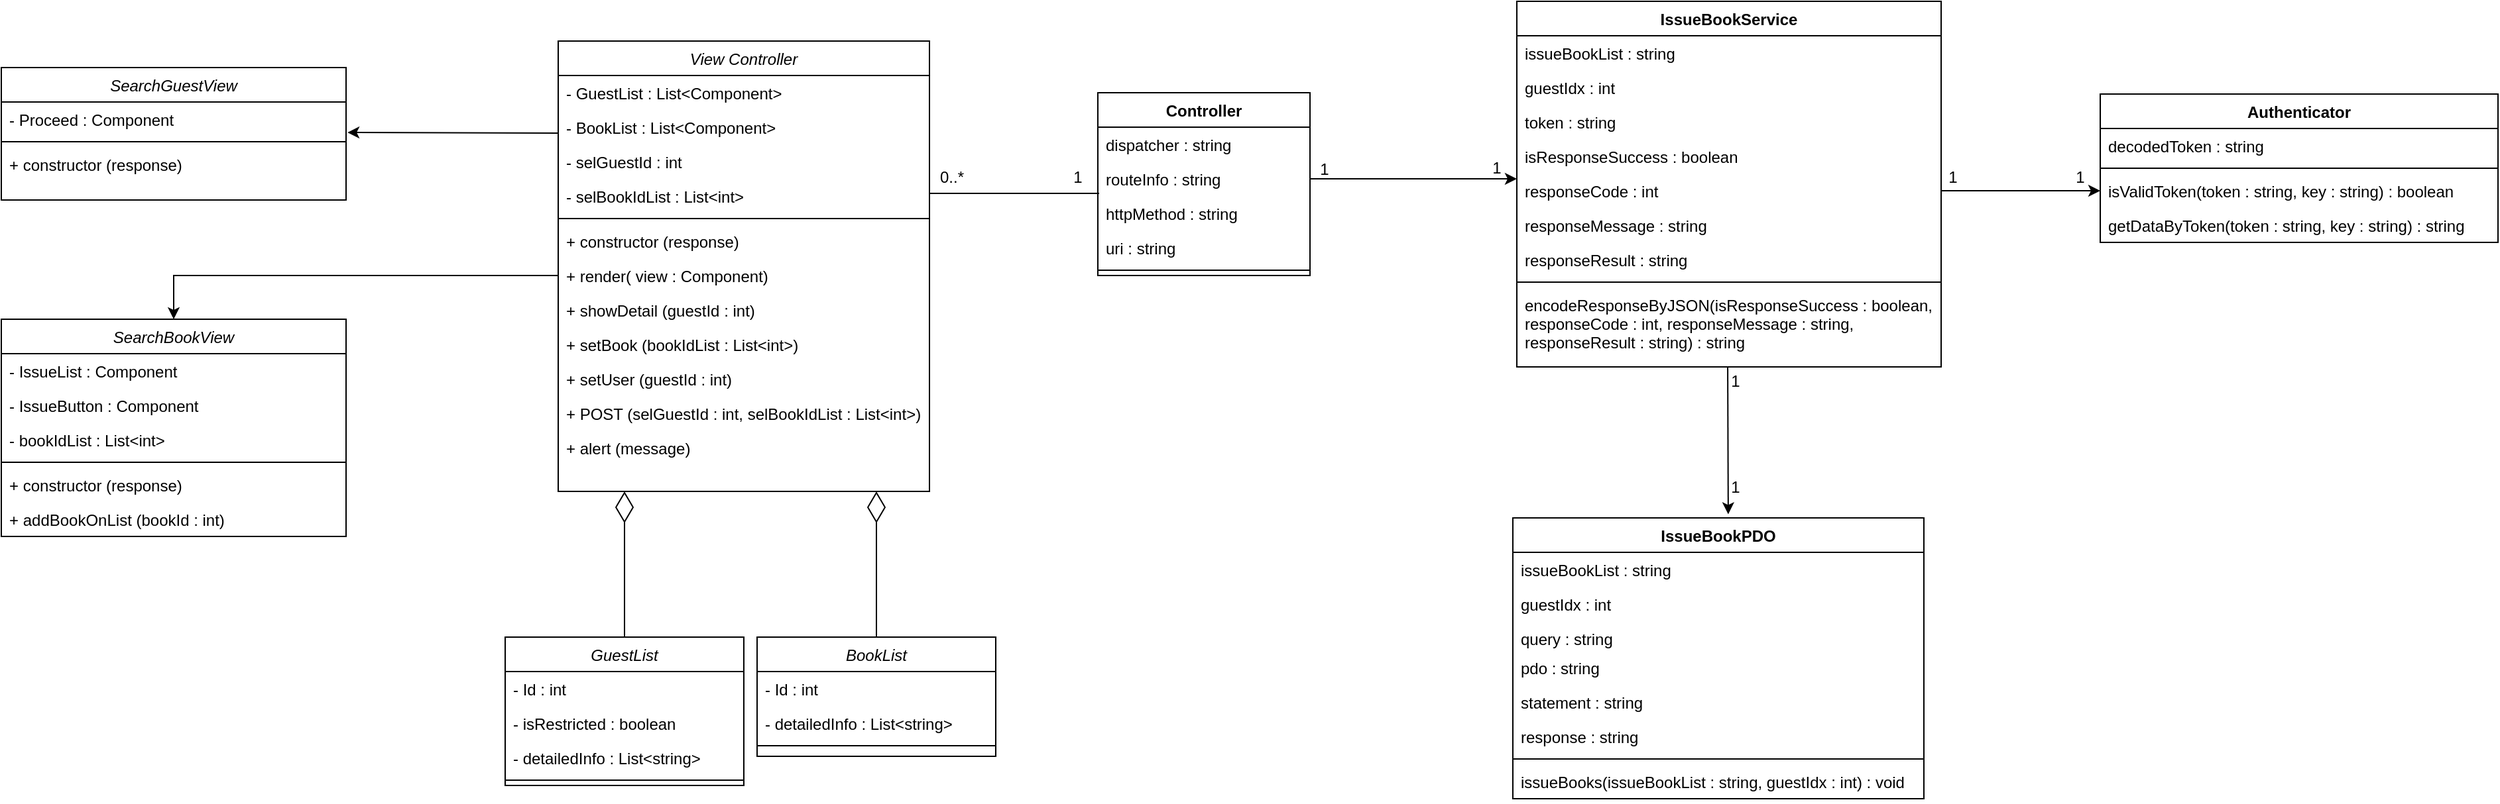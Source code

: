 <?xml version="1.0" encoding="UTF-8"?>
<mxfile version="14.6.13" type="google">
  <diagram id="C5RBs43oDa-KdzZeNtuy" name="Page-1">
    <mxGraphModel dx="1361" dy="767" grid="1" gridSize="10" guides="1" tooltips="1" connect="1" arrows="1" fold="1" page="1" pageScale="1" pageWidth="827" pageHeight="1169" math="0" shadow="0">
      <root>
        <mxCell id="WIyWlLk6GJQsqaUBKTNV-0" />
        <mxCell id="WIyWlLk6GJQsqaUBKTNV-1" parent="WIyWlLk6GJQsqaUBKTNV-0" />
        <mxCell id="4Fdlesm5TNwxpfBw2Bgw-7" value="View Controller" style="swimlane;fontStyle=2;align=center;verticalAlign=top;childLayout=stackLayout;horizontal=1;startSize=26;horizontalStack=0;resizeParent=1;resizeLast=0;collapsible=1;marginBottom=0;rounded=0;shadow=0;strokeWidth=1;" parent="WIyWlLk6GJQsqaUBKTNV-1" vertex="1">
          <mxGeometry x="-300" y="130" width="280" height="340" as="geometry">
            <mxRectangle x="230" y="140" width="160" height="26" as="alternateBounds" />
          </mxGeometry>
        </mxCell>
        <mxCell id="4Fdlesm5TNwxpfBw2Bgw-8" value="- GuestList : List&lt;Component&gt;" style="text;align=left;verticalAlign=top;spacingLeft=4;spacingRight=4;overflow=hidden;rotatable=0;points=[[0,0.5],[1,0.5]];portConstraint=eastwest;rounded=0;shadow=0;html=0;" parent="4Fdlesm5TNwxpfBw2Bgw-7" vertex="1">
          <mxGeometry y="26" width="280" height="26" as="geometry" />
        </mxCell>
        <mxCell id="4Fdlesm5TNwxpfBw2Bgw-9" value="- BookList : List&lt;Component&gt;" style="text;align=left;verticalAlign=top;spacingLeft=4;spacingRight=4;overflow=hidden;rotatable=0;points=[[0,0.5],[1,0.5]];portConstraint=eastwest;rounded=0;shadow=0;html=0;" parent="4Fdlesm5TNwxpfBw2Bgw-7" vertex="1">
          <mxGeometry y="52" width="280" height="26" as="geometry" />
        </mxCell>
        <mxCell id="4Fdlesm5TNwxpfBw2Bgw-30" value="- selGuestId : int" style="text;align=left;verticalAlign=top;spacingLeft=4;spacingRight=4;overflow=hidden;rotatable=0;points=[[0,0.5],[1,0.5]];portConstraint=eastwest;rounded=0;shadow=0;html=0;" parent="4Fdlesm5TNwxpfBw2Bgw-7" vertex="1">
          <mxGeometry y="78" width="280" height="26" as="geometry" />
        </mxCell>
        <mxCell id="4Fdlesm5TNwxpfBw2Bgw-31" value="- selBookIdList : List&lt;int&gt;" style="text;align=left;verticalAlign=top;spacingLeft=4;spacingRight=4;overflow=hidden;rotatable=0;points=[[0,0.5],[1,0.5]];portConstraint=eastwest;rounded=0;shadow=0;html=0;" parent="4Fdlesm5TNwxpfBw2Bgw-7" vertex="1">
          <mxGeometry y="104" width="280" height="26" as="geometry" />
        </mxCell>
        <mxCell id="4Fdlesm5TNwxpfBw2Bgw-10" value="" style="line;html=1;strokeWidth=1;align=left;verticalAlign=middle;spacingTop=-1;spacingLeft=3;spacingRight=3;rotatable=0;labelPosition=right;points=[];portConstraint=eastwest;" parent="4Fdlesm5TNwxpfBw2Bgw-7" vertex="1">
          <mxGeometry y="130" width="280" height="8" as="geometry" />
        </mxCell>
        <mxCell id="4Fdlesm5TNwxpfBw2Bgw-12" value="+ constructor (response)" style="text;align=left;verticalAlign=top;spacingLeft=4;spacingRight=4;overflow=hidden;rotatable=0;points=[[0,0.5],[1,0.5]];portConstraint=eastwest;rounded=0;shadow=0;html=0;" parent="4Fdlesm5TNwxpfBw2Bgw-7" vertex="1">
          <mxGeometry y="138" width="280" height="26" as="geometry" />
        </mxCell>
        <mxCell id="4Fdlesm5TNwxpfBw2Bgw-11" value="+ render( view : Component)" style="text;align=left;verticalAlign=top;spacingLeft=4;spacingRight=4;overflow=hidden;rotatable=0;points=[[0,0.5],[1,0.5]];portConstraint=eastwest;rounded=0;shadow=0;html=0;" parent="4Fdlesm5TNwxpfBw2Bgw-7" vertex="1">
          <mxGeometry y="164" width="280" height="26" as="geometry" />
        </mxCell>
        <mxCell id="4Fdlesm5TNwxpfBw2Bgw-13" value="+ showDetail (guestId : int)" style="text;align=left;verticalAlign=top;spacingLeft=4;spacingRight=4;overflow=hidden;rotatable=0;points=[[0,0.5],[1,0.5]];portConstraint=eastwest;rounded=0;shadow=0;html=0;" parent="4Fdlesm5TNwxpfBw2Bgw-7" vertex="1">
          <mxGeometry y="190" width="280" height="26" as="geometry" />
        </mxCell>
        <mxCell id="4Fdlesm5TNwxpfBw2Bgw-28" value="+ setBook (bookIdList : List&lt;int&gt;)" style="text;align=left;verticalAlign=top;spacingLeft=4;spacingRight=4;overflow=hidden;rotatable=0;points=[[0,0.5],[1,0.5]];portConstraint=eastwest;rounded=0;shadow=0;html=0;" parent="4Fdlesm5TNwxpfBw2Bgw-7" vertex="1">
          <mxGeometry y="216" width="280" height="26" as="geometry" />
        </mxCell>
        <mxCell id="4Fdlesm5TNwxpfBw2Bgw-21" value="+ setUser (guestId : int)" style="text;align=left;verticalAlign=top;spacingLeft=4;spacingRight=4;overflow=hidden;rotatable=0;points=[[0,0.5],[1,0.5]];portConstraint=eastwest;rounded=0;shadow=0;html=0;" parent="4Fdlesm5TNwxpfBw2Bgw-7" vertex="1">
          <mxGeometry y="242" width="280" height="26" as="geometry" />
        </mxCell>
        <mxCell id="4Fdlesm5TNwxpfBw2Bgw-32" value="+ POST (selGuestId : int, selBookIdList : List&lt;int&gt;)" style="text;align=left;verticalAlign=top;spacingLeft=4;spacingRight=4;overflow=hidden;rotatable=0;points=[[0,0.5],[1,0.5]];portConstraint=eastwest;rounded=0;shadow=0;html=0;" parent="4Fdlesm5TNwxpfBw2Bgw-7" vertex="1">
          <mxGeometry y="268" width="280" height="26" as="geometry" />
        </mxCell>
        <mxCell id="4Fdlesm5TNwxpfBw2Bgw-29" value="+ alert (message)" style="text;align=left;verticalAlign=top;spacingLeft=4;spacingRight=4;overflow=hidden;rotatable=0;points=[[0,0.5],[1,0.5]];portConstraint=eastwest;rounded=0;shadow=0;html=0;" parent="4Fdlesm5TNwxpfBw2Bgw-7" vertex="1">
          <mxGeometry y="294" width="280" height="26" as="geometry" />
        </mxCell>
        <mxCell id="4Fdlesm5TNwxpfBw2Bgw-16" value="SearchGuestView" style="swimlane;fontStyle=2;align=center;verticalAlign=top;childLayout=stackLayout;horizontal=1;startSize=26;horizontalStack=0;resizeParent=1;resizeLast=0;collapsible=1;marginBottom=0;rounded=0;shadow=0;strokeWidth=1;" parent="WIyWlLk6GJQsqaUBKTNV-1" vertex="1">
          <mxGeometry x="-720" y="150" width="260" height="100" as="geometry">
            <mxRectangle x="230" y="140" width="160" height="26" as="alternateBounds" />
          </mxGeometry>
        </mxCell>
        <mxCell id="4Fdlesm5TNwxpfBw2Bgw-33" value="- Proceed : Component" style="text;align=left;verticalAlign=top;spacingLeft=4;spacingRight=4;overflow=hidden;rotatable=0;points=[[0,0.5],[1,0.5]];portConstraint=eastwest;rounded=0;shadow=0;html=0;" parent="4Fdlesm5TNwxpfBw2Bgw-16" vertex="1">
          <mxGeometry y="26" width="260" height="26" as="geometry" />
        </mxCell>
        <mxCell id="4Fdlesm5TNwxpfBw2Bgw-19" value="" style="line;html=1;strokeWidth=1;align=left;verticalAlign=middle;spacingTop=-1;spacingLeft=3;spacingRight=3;rotatable=0;labelPosition=right;points=[];portConstraint=eastwest;" parent="4Fdlesm5TNwxpfBw2Bgw-16" vertex="1">
          <mxGeometry y="52" width="260" height="8" as="geometry" />
        </mxCell>
        <mxCell id="4Fdlesm5TNwxpfBw2Bgw-20" value="+ constructor (response)" style="text;align=left;verticalAlign=top;spacingLeft=4;spacingRight=4;overflow=hidden;rotatable=0;points=[[0,0.5],[1,0.5]];portConstraint=eastwest;rounded=0;shadow=0;html=0;" parent="4Fdlesm5TNwxpfBw2Bgw-16" vertex="1">
          <mxGeometry y="60" width="260" height="26" as="geometry" />
        </mxCell>
        <mxCell id="4Fdlesm5TNwxpfBw2Bgw-23" value="SearchBookView" style="swimlane;fontStyle=2;align=center;verticalAlign=top;childLayout=stackLayout;horizontal=1;startSize=26;horizontalStack=0;resizeParent=1;resizeLast=0;collapsible=1;marginBottom=0;rounded=0;shadow=0;strokeWidth=1;" parent="WIyWlLk6GJQsqaUBKTNV-1" vertex="1">
          <mxGeometry x="-720" y="340" width="260" height="164" as="geometry">
            <mxRectangle x="230" y="140" width="160" height="26" as="alternateBounds" />
          </mxGeometry>
        </mxCell>
        <mxCell id="4Fdlesm5TNwxpfBw2Bgw-24" value="- IssueList : Component" style="text;align=left;verticalAlign=top;spacingLeft=4;spacingRight=4;overflow=hidden;rotatable=0;points=[[0,0.5],[1,0.5]];portConstraint=eastwest;rounded=0;shadow=0;html=0;" parent="4Fdlesm5TNwxpfBw2Bgw-23" vertex="1">
          <mxGeometry y="26" width="260" height="26" as="geometry" />
        </mxCell>
        <mxCell id="4Fdlesm5TNwxpfBw2Bgw-25" value="- IssueButton : Component" style="text;align=left;verticalAlign=top;spacingLeft=4;spacingRight=4;overflow=hidden;rotatable=0;points=[[0,0.5],[1,0.5]];portConstraint=eastwest;rounded=0;shadow=0;html=0;" parent="4Fdlesm5TNwxpfBw2Bgw-23" vertex="1">
          <mxGeometry y="52" width="260" height="26" as="geometry" />
        </mxCell>
        <mxCell id="4Fdlesm5TNwxpfBw2Bgw-35" value="- bookIdList : List&lt;int&gt;" style="text;align=left;verticalAlign=top;spacingLeft=4;spacingRight=4;overflow=hidden;rotatable=0;points=[[0,0.5],[1,0.5]];portConstraint=eastwest;rounded=0;shadow=0;html=0;" parent="4Fdlesm5TNwxpfBw2Bgw-23" vertex="1">
          <mxGeometry y="78" width="260" height="26" as="geometry" />
        </mxCell>
        <mxCell id="4Fdlesm5TNwxpfBw2Bgw-26" value="" style="line;html=1;strokeWidth=1;align=left;verticalAlign=middle;spacingTop=-1;spacingLeft=3;spacingRight=3;rotatable=0;labelPosition=right;points=[];portConstraint=eastwest;" parent="4Fdlesm5TNwxpfBw2Bgw-23" vertex="1">
          <mxGeometry y="104" width="260" height="8" as="geometry" />
        </mxCell>
        <mxCell id="4Fdlesm5TNwxpfBw2Bgw-27" value="+ constructor (response)" style="text;align=left;verticalAlign=top;spacingLeft=4;spacingRight=4;overflow=hidden;rotatable=0;points=[[0,0.5],[1,0.5]];portConstraint=eastwest;rounded=0;shadow=0;html=0;" parent="4Fdlesm5TNwxpfBw2Bgw-23" vertex="1">
          <mxGeometry y="112" width="260" height="26" as="geometry" />
        </mxCell>
        <mxCell id="4Fdlesm5TNwxpfBw2Bgw-34" value="+ addBookOnList (bookId : int)" style="text;align=left;verticalAlign=top;spacingLeft=4;spacingRight=4;overflow=hidden;rotatable=0;points=[[0,0.5],[1,0.5]];portConstraint=eastwest;rounded=0;shadow=0;html=0;" parent="4Fdlesm5TNwxpfBw2Bgw-23" vertex="1">
          <mxGeometry y="138" width="260" height="26" as="geometry" />
        </mxCell>
        <mxCell id="4Fdlesm5TNwxpfBw2Bgw-41" style="edgeStyle=orthogonalEdgeStyle;rounded=0;orthogonalLoop=1;jettySize=auto;html=1;exitX=0;exitY=0.5;exitDx=0;exitDy=0;entryX=0.5;entryY=0;entryDx=0;entryDy=0;" parent="WIyWlLk6GJQsqaUBKTNV-1" source="4Fdlesm5TNwxpfBw2Bgw-11" target="4Fdlesm5TNwxpfBw2Bgw-23" edge="1">
          <mxGeometry relative="1" as="geometry" />
        </mxCell>
        <mxCell id="4Fdlesm5TNwxpfBw2Bgw-49" style="edgeStyle=orthogonalEdgeStyle;rounded=0;orthogonalLoop=1;jettySize=auto;html=1;exitX=0.5;exitY=0;exitDx=0;exitDy=0;endArrow=diamondThin;endFill=0;endSize=21;" parent="WIyWlLk6GJQsqaUBKTNV-1" source="4Fdlesm5TNwxpfBw2Bgw-42" edge="1">
          <mxGeometry relative="1" as="geometry">
            <mxPoint x="-250" y="470" as="targetPoint" />
          </mxGeometry>
        </mxCell>
        <mxCell id="4Fdlesm5TNwxpfBw2Bgw-42" value="GuestList" style="swimlane;fontStyle=2;align=center;verticalAlign=top;childLayout=stackLayout;horizontal=1;startSize=26;horizontalStack=0;resizeParent=1;resizeLast=0;collapsible=1;marginBottom=0;rounded=0;shadow=0;strokeWidth=1;" parent="WIyWlLk6GJQsqaUBKTNV-1" vertex="1">
          <mxGeometry x="-340" y="580" width="180" height="112" as="geometry">
            <mxRectangle x="230" y="140" width="160" height="26" as="alternateBounds" />
          </mxGeometry>
        </mxCell>
        <mxCell id="4Fdlesm5TNwxpfBw2Bgw-44" value="- Id : int" style="text;align=left;verticalAlign=top;spacingLeft=4;spacingRight=4;overflow=hidden;rotatable=0;points=[[0,0.5],[1,0.5]];portConstraint=eastwest;rounded=0;shadow=0;html=0;" parent="4Fdlesm5TNwxpfBw2Bgw-42" vertex="1">
          <mxGeometry y="26" width="180" height="26" as="geometry" />
        </mxCell>
        <mxCell id="4Fdlesm5TNwxpfBw2Bgw-45" value="- isRestricted : boolean" style="text;align=left;verticalAlign=top;spacingLeft=4;spacingRight=4;overflow=hidden;rotatable=0;points=[[0,0.5],[1,0.5]];portConstraint=eastwest;rounded=0;shadow=0;html=0;" parent="4Fdlesm5TNwxpfBw2Bgw-42" vertex="1">
          <mxGeometry y="52" width="180" height="26" as="geometry" />
        </mxCell>
        <mxCell id="4Fdlesm5TNwxpfBw2Bgw-51" value="- detailedInfo : List&lt;string&gt;" style="text;align=left;verticalAlign=top;spacingLeft=4;spacingRight=4;overflow=hidden;rotatable=0;points=[[0,0.5],[1,0.5]];portConstraint=eastwest;rounded=0;shadow=0;html=0;" parent="4Fdlesm5TNwxpfBw2Bgw-42" vertex="1">
          <mxGeometry y="78" width="180" height="26" as="geometry" />
        </mxCell>
        <mxCell id="4Fdlesm5TNwxpfBw2Bgw-46" value="" style="line;html=1;strokeWidth=1;align=left;verticalAlign=middle;spacingTop=-1;spacingLeft=3;spacingRight=3;rotatable=0;labelPosition=right;points=[];portConstraint=eastwest;" parent="4Fdlesm5TNwxpfBw2Bgw-42" vertex="1">
          <mxGeometry y="104" width="180" height="8" as="geometry" />
        </mxCell>
        <mxCell id="4Fdlesm5TNwxpfBw2Bgw-52" value="BookList" style="swimlane;fontStyle=2;align=center;verticalAlign=top;childLayout=stackLayout;horizontal=1;startSize=26;horizontalStack=0;resizeParent=1;resizeLast=0;collapsible=1;marginBottom=0;rounded=0;shadow=0;strokeWidth=1;" parent="WIyWlLk6GJQsqaUBKTNV-1" vertex="1">
          <mxGeometry x="-150" y="580" width="180" height="90" as="geometry">
            <mxRectangle x="230" y="140" width="160" height="26" as="alternateBounds" />
          </mxGeometry>
        </mxCell>
        <mxCell id="4Fdlesm5TNwxpfBw2Bgw-53" value="- Id : int" style="text;align=left;verticalAlign=top;spacingLeft=4;spacingRight=4;overflow=hidden;rotatable=0;points=[[0,0.5],[1,0.5]];portConstraint=eastwest;rounded=0;shadow=0;html=0;" parent="4Fdlesm5TNwxpfBw2Bgw-52" vertex="1">
          <mxGeometry y="26" width="180" height="26" as="geometry" />
        </mxCell>
        <mxCell id="4Fdlesm5TNwxpfBw2Bgw-55" value="- detailedInfo : List&lt;string&gt;" style="text;align=left;verticalAlign=top;spacingLeft=4;spacingRight=4;overflow=hidden;rotatable=0;points=[[0,0.5],[1,0.5]];portConstraint=eastwest;rounded=0;shadow=0;html=0;" parent="4Fdlesm5TNwxpfBw2Bgw-52" vertex="1">
          <mxGeometry y="52" width="180" height="26" as="geometry" />
        </mxCell>
        <mxCell id="4Fdlesm5TNwxpfBw2Bgw-56" value="" style="line;html=1;strokeWidth=1;align=left;verticalAlign=middle;spacingTop=-1;spacingLeft=3;spacingRight=3;rotatable=0;labelPosition=right;points=[];portConstraint=eastwest;" parent="4Fdlesm5TNwxpfBw2Bgw-52" vertex="1">
          <mxGeometry y="78" width="180" height="8" as="geometry" />
        </mxCell>
        <mxCell id="4Fdlesm5TNwxpfBw2Bgw-57" style="edgeStyle=orthogonalEdgeStyle;rounded=0;orthogonalLoop=1;jettySize=auto;html=1;exitX=0.5;exitY=0;exitDx=0;exitDy=0;endArrow=diamondThin;endFill=0;endSize=21;" parent="WIyWlLk6GJQsqaUBKTNV-1" source="4Fdlesm5TNwxpfBw2Bgw-52" edge="1">
          <mxGeometry relative="1" as="geometry">
            <mxPoint x="-70" y="578" as="sourcePoint" />
            <mxPoint x="-60" y="470" as="targetPoint" />
          </mxGeometry>
        </mxCell>
        <mxCell id="6fTySzOHBYnnnQYh_fdS-3" value="" style="endArrow=classic;html=1;entryX=1.004;entryY=0.885;entryDx=0;entryDy=0;entryPerimeter=0;" edge="1" parent="WIyWlLk6GJQsqaUBKTNV-1" target="4Fdlesm5TNwxpfBw2Bgw-33">
          <mxGeometry width="50" height="50" relative="1" as="geometry">
            <mxPoint x="-300" y="199.5" as="sourcePoint" />
            <mxPoint x="-360" y="199.5" as="targetPoint" />
          </mxGeometry>
        </mxCell>
        <mxCell id="6fTySzOHBYnnnQYh_fdS-4" value="1" style="text;html=1;strokeColor=none;fillColor=none;align=center;verticalAlign=middle;whiteSpace=wrap;rounded=0;" vertex="1" parent="WIyWlLk6GJQsqaUBKTNV-1">
          <mxGeometry x="87" y="223" width="10" height="20" as="geometry" />
        </mxCell>
        <mxCell id="6fTySzOHBYnnnQYh_fdS-5" value="0..*" style="text;html=1;strokeColor=none;fillColor=none;align=center;verticalAlign=middle;whiteSpace=wrap;rounded=0;" vertex="1" parent="WIyWlLk6GJQsqaUBKTNV-1">
          <mxGeometry x="-13" y="223" width="20" height="20" as="geometry" />
        </mxCell>
        <mxCell id="6fTySzOHBYnnnQYh_fdS-6" value="IssueBookService" style="swimlane;fontStyle=1;align=center;verticalAlign=top;childLayout=stackLayout;horizontal=1;startSize=26;horizontalStack=0;resizeParent=1;resizeParentMax=0;resizeLast=0;collapsible=1;marginBottom=0;" vertex="1" parent="WIyWlLk6GJQsqaUBKTNV-1">
          <mxGeometry x="423" y="100" width="320" height="276" as="geometry" />
        </mxCell>
        <mxCell id="6fTySzOHBYnnnQYh_fdS-7" value="issueBookList : string" style="text;strokeColor=none;fillColor=none;align=left;verticalAlign=top;spacingLeft=4;spacingRight=4;overflow=hidden;rotatable=0;points=[[0,0.5],[1,0.5]];portConstraint=eastwest;" vertex="1" parent="6fTySzOHBYnnnQYh_fdS-6">
          <mxGeometry y="26" width="320" height="26" as="geometry" />
        </mxCell>
        <mxCell id="6fTySzOHBYnnnQYh_fdS-46" value="guestIdx : int" style="text;strokeColor=none;fillColor=none;align=left;verticalAlign=top;spacingLeft=4;spacingRight=4;overflow=hidden;rotatable=0;points=[[0,0.5],[1,0.5]];portConstraint=eastwest;" vertex="1" parent="6fTySzOHBYnnnQYh_fdS-6">
          <mxGeometry y="52" width="320" height="26" as="geometry" />
        </mxCell>
        <mxCell id="6fTySzOHBYnnnQYh_fdS-8" value="token : string" style="text;strokeColor=none;fillColor=none;align=left;verticalAlign=top;spacingLeft=4;spacingRight=4;overflow=hidden;rotatable=0;points=[[0,0.5],[1,0.5]];portConstraint=eastwest;" vertex="1" parent="6fTySzOHBYnnnQYh_fdS-6">
          <mxGeometry y="78" width="320" height="26" as="geometry" />
        </mxCell>
        <mxCell id="6fTySzOHBYnnnQYh_fdS-9" value="isResponseSuccess : boolean" style="text;strokeColor=none;fillColor=none;align=left;verticalAlign=top;spacingLeft=4;spacingRight=4;overflow=hidden;rotatable=0;points=[[0,0.5],[1,0.5]];portConstraint=eastwest;" vertex="1" parent="6fTySzOHBYnnnQYh_fdS-6">
          <mxGeometry y="104" width="320" height="26" as="geometry" />
        </mxCell>
        <mxCell id="6fTySzOHBYnnnQYh_fdS-10" value="responseCode : int" style="text;strokeColor=none;fillColor=none;align=left;verticalAlign=top;spacingLeft=4;spacingRight=4;overflow=hidden;rotatable=0;points=[[0,0.5],[1,0.5]];portConstraint=eastwest;" vertex="1" parent="6fTySzOHBYnnnQYh_fdS-6">
          <mxGeometry y="130" width="320" height="26" as="geometry" />
        </mxCell>
        <mxCell id="6fTySzOHBYnnnQYh_fdS-11" value="responseMessage : string" style="text;strokeColor=none;fillColor=none;align=left;verticalAlign=top;spacingLeft=4;spacingRight=4;overflow=hidden;rotatable=0;points=[[0,0.5],[1,0.5]];portConstraint=eastwest;" vertex="1" parent="6fTySzOHBYnnnQYh_fdS-6">
          <mxGeometry y="156" width="320" height="26" as="geometry" />
        </mxCell>
        <mxCell id="6fTySzOHBYnnnQYh_fdS-12" value="responseResult : string" style="text;strokeColor=none;fillColor=none;align=left;verticalAlign=top;spacingLeft=4;spacingRight=4;overflow=hidden;rotatable=0;points=[[0,0.5],[1,0.5]];portConstraint=eastwest;" vertex="1" parent="6fTySzOHBYnnnQYh_fdS-6">
          <mxGeometry y="182" width="320" height="26" as="geometry" />
        </mxCell>
        <mxCell id="6fTySzOHBYnnnQYh_fdS-13" value="" style="line;strokeWidth=1;fillColor=none;align=left;verticalAlign=middle;spacingTop=-1;spacingLeft=3;spacingRight=3;rotatable=0;labelPosition=right;points=[];portConstraint=eastwest;" vertex="1" parent="6fTySzOHBYnnnQYh_fdS-6">
          <mxGeometry y="208" width="320" height="8" as="geometry" />
        </mxCell>
        <mxCell id="6fTySzOHBYnnnQYh_fdS-14" value="encodeResponseByJSON(isResponseSuccess : boolean,&#xa;responseCode : int, responseMessage : string,&#xa;responseResult : string) : string" style="text;strokeColor=none;fillColor=none;align=left;verticalAlign=top;spacingLeft=4;spacingRight=4;overflow=hidden;rotatable=0;points=[[0,0.5],[1,0.5]];portConstraint=eastwest;" vertex="1" parent="6fTySzOHBYnnnQYh_fdS-6">
          <mxGeometry y="216" width="320" height="60" as="geometry" />
        </mxCell>
        <mxCell id="6fTySzOHBYnnnQYh_fdS-15" value="IssueBookPDO" style="swimlane;fontStyle=1;align=center;verticalAlign=top;childLayout=stackLayout;horizontal=1;startSize=26;horizontalStack=0;resizeParent=1;resizeParentMax=0;resizeLast=0;collapsible=1;marginBottom=0;" vertex="1" parent="WIyWlLk6GJQsqaUBKTNV-1">
          <mxGeometry x="420" y="490" width="310" height="212" as="geometry" />
        </mxCell>
        <mxCell id="6fTySzOHBYnnnQYh_fdS-16" value="issueBookList : string" style="text;strokeColor=none;fillColor=none;align=left;verticalAlign=top;spacingLeft=4;spacingRight=4;overflow=hidden;rotatable=0;points=[[0,0.5],[1,0.5]];portConstraint=eastwest;" vertex="1" parent="6fTySzOHBYnnnQYh_fdS-15">
          <mxGeometry y="26" width="310" height="26" as="geometry" />
        </mxCell>
        <mxCell id="6fTySzOHBYnnnQYh_fdS-47" value="guestIdx : int" style="text;strokeColor=none;fillColor=none;align=left;verticalAlign=top;spacingLeft=4;spacingRight=4;overflow=hidden;rotatable=0;points=[[0,0.5],[1,0.5]];portConstraint=eastwest;" vertex="1" parent="6fTySzOHBYnnnQYh_fdS-15">
          <mxGeometry y="52" width="310" height="26" as="geometry" />
        </mxCell>
        <mxCell id="6fTySzOHBYnnnQYh_fdS-17" value="query : string" style="text;strokeColor=none;fillColor=none;align=left;verticalAlign=top;spacingLeft=4;spacingRight=4;overflow=hidden;rotatable=0;points=[[0,0.5],[1,0.5]];portConstraint=eastwest;" vertex="1" parent="6fTySzOHBYnnnQYh_fdS-15">
          <mxGeometry y="78" width="310" height="22" as="geometry" />
        </mxCell>
        <mxCell id="6fTySzOHBYnnnQYh_fdS-18" value="pdo : string" style="text;strokeColor=none;fillColor=none;align=left;verticalAlign=top;spacingLeft=4;spacingRight=4;overflow=hidden;rotatable=0;points=[[0,0.5],[1,0.5]];portConstraint=eastwest;" vertex="1" parent="6fTySzOHBYnnnQYh_fdS-15">
          <mxGeometry y="100" width="310" height="26" as="geometry" />
        </mxCell>
        <mxCell id="6fTySzOHBYnnnQYh_fdS-19" value="statement : string" style="text;strokeColor=none;fillColor=none;align=left;verticalAlign=top;spacingLeft=4;spacingRight=4;overflow=hidden;rotatable=0;points=[[0,0.5],[1,0.5]];portConstraint=eastwest;" vertex="1" parent="6fTySzOHBYnnnQYh_fdS-15">
          <mxGeometry y="126" width="310" height="26" as="geometry" />
        </mxCell>
        <mxCell id="6fTySzOHBYnnnQYh_fdS-20" value="response : string" style="text;strokeColor=none;fillColor=none;align=left;verticalAlign=top;spacingLeft=4;spacingRight=4;overflow=hidden;rotatable=0;points=[[0,0.5],[1,0.5]];portConstraint=eastwest;" vertex="1" parent="6fTySzOHBYnnnQYh_fdS-15">
          <mxGeometry y="152" width="310" height="26" as="geometry" />
        </mxCell>
        <mxCell id="6fTySzOHBYnnnQYh_fdS-21" value="" style="line;strokeWidth=1;fillColor=none;align=left;verticalAlign=middle;spacingTop=-1;spacingLeft=3;spacingRight=3;rotatable=0;labelPosition=right;points=[];portConstraint=eastwest;" vertex="1" parent="6fTySzOHBYnnnQYh_fdS-15">
          <mxGeometry y="178" width="310" height="8" as="geometry" />
        </mxCell>
        <mxCell id="6fTySzOHBYnnnQYh_fdS-22" value="issueBooks(issueBookList : string, guestIdx : int) : void" style="text;strokeColor=none;fillColor=none;align=left;verticalAlign=top;spacingLeft=4;spacingRight=4;overflow=hidden;rotatable=0;points=[[0,0.5],[1,0.5]];portConstraint=eastwest;" vertex="1" parent="6fTySzOHBYnnnQYh_fdS-15">
          <mxGeometry y="186" width="310" height="26" as="geometry" />
        </mxCell>
        <mxCell id="6fTySzOHBYnnnQYh_fdS-24" value="" style="endArrow=classic;html=1;exitX=1;exitY=0.5;exitDx=0;exitDy=0;entryX=0;entryY=0.5;entryDx=0;entryDy=0;" edge="1" parent="WIyWlLk6GJQsqaUBKTNV-1" source="6fTySzOHBYnnnQYh_fdS-10" target="6fTySzOHBYnnnQYh_fdS-29">
          <mxGeometry width="50" height="50" relative="1" as="geometry">
            <mxPoint x="803" y="160" as="sourcePoint" />
            <mxPoint x="923" y="160" as="targetPoint" />
          </mxGeometry>
        </mxCell>
        <mxCell id="6fTySzOHBYnnnQYh_fdS-25" value="1" style="text;html=1;strokeColor=none;fillColor=none;align=center;verticalAlign=middle;whiteSpace=wrap;rounded=0;" vertex="1" parent="WIyWlLk6GJQsqaUBKTNV-1">
          <mxGeometry x="747" y="216" width="10" height="34" as="geometry" />
        </mxCell>
        <mxCell id="6fTySzOHBYnnnQYh_fdS-26" value="Authenticator" style="swimlane;fontStyle=1;align=center;verticalAlign=top;childLayout=stackLayout;horizontal=1;startSize=26;horizontalStack=0;resizeParent=1;resizeParentMax=0;resizeLast=0;collapsible=1;marginBottom=0;" vertex="1" parent="WIyWlLk6GJQsqaUBKTNV-1">
          <mxGeometry x="863" y="170" width="300" height="112" as="geometry" />
        </mxCell>
        <mxCell id="6fTySzOHBYnnnQYh_fdS-27" value="decodedToken : string" style="text;strokeColor=none;fillColor=none;align=left;verticalAlign=top;spacingLeft=4;spacingRight=4;overflow=hidden;rotatable=0;points=[[0,0.5],[1,0.5]];portConstraint=eastwest;" vertex="1" parent="6fTySzOHBYnnnQYh_fdS-26">
          <mxGeometry y="26" width="300" height="26" as="geometry" />
        </mxCell>
        <mxCell id="6fTySzOHBYnnnQYh_fdS-28" value="" style="line;strokeWidth=1;fillColor=none;align=left;verticalAlign=middle;spacingTop=-1;spacingLeft=3;spacingRight=3;rotatable=0;labelPosition=right;points=[];portConstraint=eastwest;" vertex="1" parent="6fTySzOHBYnnnQYh_fdS-26">
          <mxGeometry y="52" width="300" height="8" as="geometry" />
        </mxCell>
        <mxCell id="6fTySzOHBYnnnQYh_fdS-29" value="isValidToken(token : string, key : string) : boolean" style="text;strokeColor=none;fillColor=none;align=left;verticalAlign=top;spacingLeft=4;spacingRight=4;overflow=hidden;rotatable=0;points=[[0,0.5],[1,0.5]];portConstraint=eastwest;" vertex="1" parent="6fTySzOHBYnnnQYh_fdS-26">
          <mxGeometry y="60" width="300" height="26" as="geometry" />
        </mxCell>
        <mxCell id="6fTySzOHBYnnnQYh_fdS-30" value="getDataByToken(token : string, key : string) : string" style="text;strokeColor=none;fillColor=none;align=left;verticalAlign=top;spacingLeft=4;spacingRight=4;overflow=hidden;rotatable=0;points=[[0,0.5],[1,0.5]];portConstraint=eastwest;" vertex="1" parent="6fTySzOHBYnnnQYh_fdS-26">
          <mxGeometry y="86" width="300" height="26" as="geometry" />
        </mxCell>
        <mxCell id="6fTySzOHBYnnnQYh_fdS-31" value="1" style="text;html=1;strokeColor=none;fillColor=none;align=center;verticalAlign=middle;whiteSpace=wrap;rounded=0;" vertex="1" parent="WIyWlLk6GJQsqaUBKTNV-1">
          <mxGeometry x="843" y="223" width="10" height="20" as="geometry" />
        </mxCell>
        <mxCell id="6fTySzOHBYnnnQYh_fdS-32" value="" style="endArrow=classic;html=1;entryX=0.524;entryY=-0.013;entryDx=0;entryDy=0;exitX=0.497;exitY=1;exitDx=0;exitDy=0;exitPerimeter=0;entryPerimeter=0;" edge="1" parent="WIyWlLk6GJQsqaUBKTNV-1" source="6fTySzOHBYnnnQYh_fdS-14" target="6fTySzOHBYnnnQYh_fdS-15">
          <mxGeometry width="50" height="50" relative="1" as="geometry">
            <mxPoint x="582.5" y="376" as="sourcePoint" />
            <mxPoint x="582.5" y="426" as="targetPoint" />
          </mxGeometry>
        </mxCell>
        <mxCell id="6fTySzOHBYnnnQYh_fdS-33" value="1" style="text;html=1;strokeColor=none;fillColor=none;align=center;verticalAlign=middle;whiteSpace=wrap;rounded=0;" vertex="1" parent="WIyWlLk6GJQsqaUBKTNV-1">
          <mxGeometry x="583" y="450" width="10" height="34" as="geometry" />
        </mxCell>
        <mxCell id="6fTySzOHBYnnnQYh_fdS-34" value="1" style="text;html=1;strokeColor=none;fillColor=none;align=center;verticalAlign=middle;whiteSpace=wrap;rounded=0;" vertex="1" parent="WIyWlLk6GJQsqaUBKTNV-1">
          <mxGeometry x="583" y="370" width="10" height="34" as="geometry" />
        </mxCell>
        <mxCell id="6fTySzOHBYnnnQYh_fdS-35" value="Controller" style="swimlane;fontStyle=1;align=center;verticalAlign=top;childLayout=stackLayout;horizontal=1;startSize=26;horizontalStack=0;resizeParent=1;resizeParentMax=0;resizeLast=0;collapsible=1;marginBottom=0;" vertex="1" parent="WIyWlLk6GJQsqaUBKTNV-1">
          <mxGeometry x="107" y="169" width="160" height="138" as="geometry" />
        </mxCell>
        <mxCell id="6fTySzOHBYnnnQYh_fdS-36" value="dispatcher : string" style="text;strokeColor=none;fillColor=none;align=left;verticalAlign=top;spacingLeft=4;spacingRight=4;overflow=hidden;rotatable=0;points=[[0,0.5],[1,0.5]];portConstraint=eastwest;" vertex="1" parent="6fTySzOHBYnnnQYh_fdS-35">
          <mxGeometry y="26" width="160" height="26" as="geometry" />
        </mxCell>
        <mxCell id="6fTySzOHBYnnnQYh_fdS-37" value="routeInfo : string" style="text;strokeColor=none;fillColor=none;align=left;verticalAlign=top;spacingLeft=4;spacingRight=4;overflow=hidden;rotatable=0;points=[[0,0.5],[1,0.5]];portConstraint=eastwest;" vertex="1" parent="6fTySzOHBYnnnQYh_fdS-35">
          <mxGeometry y="52" width="160" height="26" as="geometry" />
        </mxCell>
        <mxCell id="6fTySzOHBYnnnQYh_fdS-38" value="httpMethod : string" style="text;strokeColor=none;fillColor=none;align=left;verticalAlign=top;spacingLeft=4;spacingRight=4;overflow=hidden;rotatable=0;points=[[0,0.5],[1,0.5]];portConstraint=eastwest;" vertex="1" parent="6fTySzOHBYnnnQYh_fdS-35">
          <mxGeometry y="78" width="160" height="26" as="geometry" />
        </mxCell>
        <mxCell id="6fTySzOHBYnnnQYh_fdS-39" value="uri : string" style="text;strokeColor=none;fillColor=none;align=left;verticalAlign=top;spacingLeft=4;spacingRight=4;overflow=hidden;rotatable=0;points=[[0,0.5],[1,0.5]];portConstraint=eastwest;" vertex="1" parent="6fTySzOHBYnnnQYh_fdS-35">
          <mxGeometry y="104" width="160" height="26" as="geometry" />
        </mxCell>
        <mxCell id="6fTySzOHBYnnnQYh_fdS-40" value="" style="line;strokeWidth=1;fillColor=none;align=left;verticalAlign=middle;spacingTop=-1;spacingLeft=3;spacingRight=3;rotatable=0;labelPosition=right;points=[];portConstraint=eastwest;" vertex="1" parent="6fTySzOHBYnnnQYh_fdS-35">
          <mxGeometry y="130" width="160" height="8" as="geometry" />
        </mxCell>
        <mxCell id="6fTySzOHBYnnnQYh_fdS-41" value="" style="endArrow=classic;html=1;exitX=1;exitY=0.5;exitDx=0;exitDy=0;" edge="1" parent="WIyWlLk6GJQsqaUBKTNV-1" source="6fTySzOHBYnnnQYh_fdS-37">
          <mxGeometry width="50" height="50" relative="1" as="geometry">
            <mxPoint x="303" y="243" as="sourcePoint" />
            <mxPoint x="423" y="234" as="targetPoint" />
          </mxGeometry>
        </mxCell>
        <mxCell id="6fTySzOHBYnnnQYh_fdS-42" value="1" style="text;html=1;strokeColor=none;fillColor=none;align=center;verticalAlign=middle;whiteSpace=wrap;rounded=0;" vertex="1" parent="WIyWlLk6GJQsqaUBKTNV-1">
          <mxGeometry x="273" y="210" width="10" height="34" as="geometry" />
        </mxCell>
        <mxCell id="6fTySzOHBYnnnQYh_fdS-43" value="1" style="text;html=1;strokeColor=none;fillColor=none;align=center;verticalAlign=middle;whiteSpace=wrap;rounded=0;" vertex="1" parent="WIyWlLk6GJQsqaUBKTNV-1">
          <mxGeometry x="403" y="209" width="10" height="34" as="geometry" />
        </mxCell>
        <mxCell id="6fTySzOHBYnnnQYh_fdS-44" value="" style="endArrow=none;html=1;entryX=0.006;entryY=-0.077;entryDx=0;entryDy=0;entryPerimeter=0;" edge="1" parent="WIyWlLk6GJQsqaUBKTNV-1" target="6fTySzOHBYnnnQYh_fdS-38">
          <mxGeometry width="50" height="50" relative="1" as="geometry">
            <mxPoint x="-20" y="245" as="sourcePoint" />
            <mxPoint x="87" y="247" as="targetPoint" />
          </mxGeometry>
        </mxCell>
      </root>
    </mxGraphModel>
  </diagram>
</mxfile>
